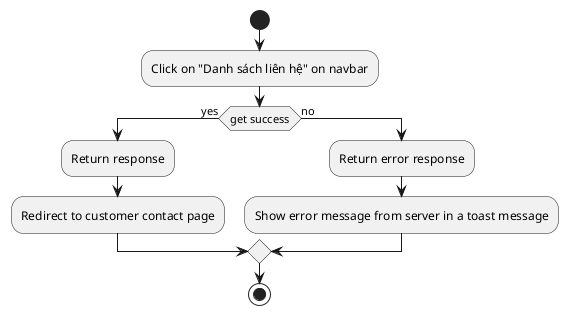 @startuml
start
:Click on "Danh sách liên hệ" on navbar;
if (get success) then (yes)
    :Return response;
    :Redirect to customer contact page;
else (no)
    :Return error response;
    :Show error message from server in a toast message;
endif
stop
@enduml